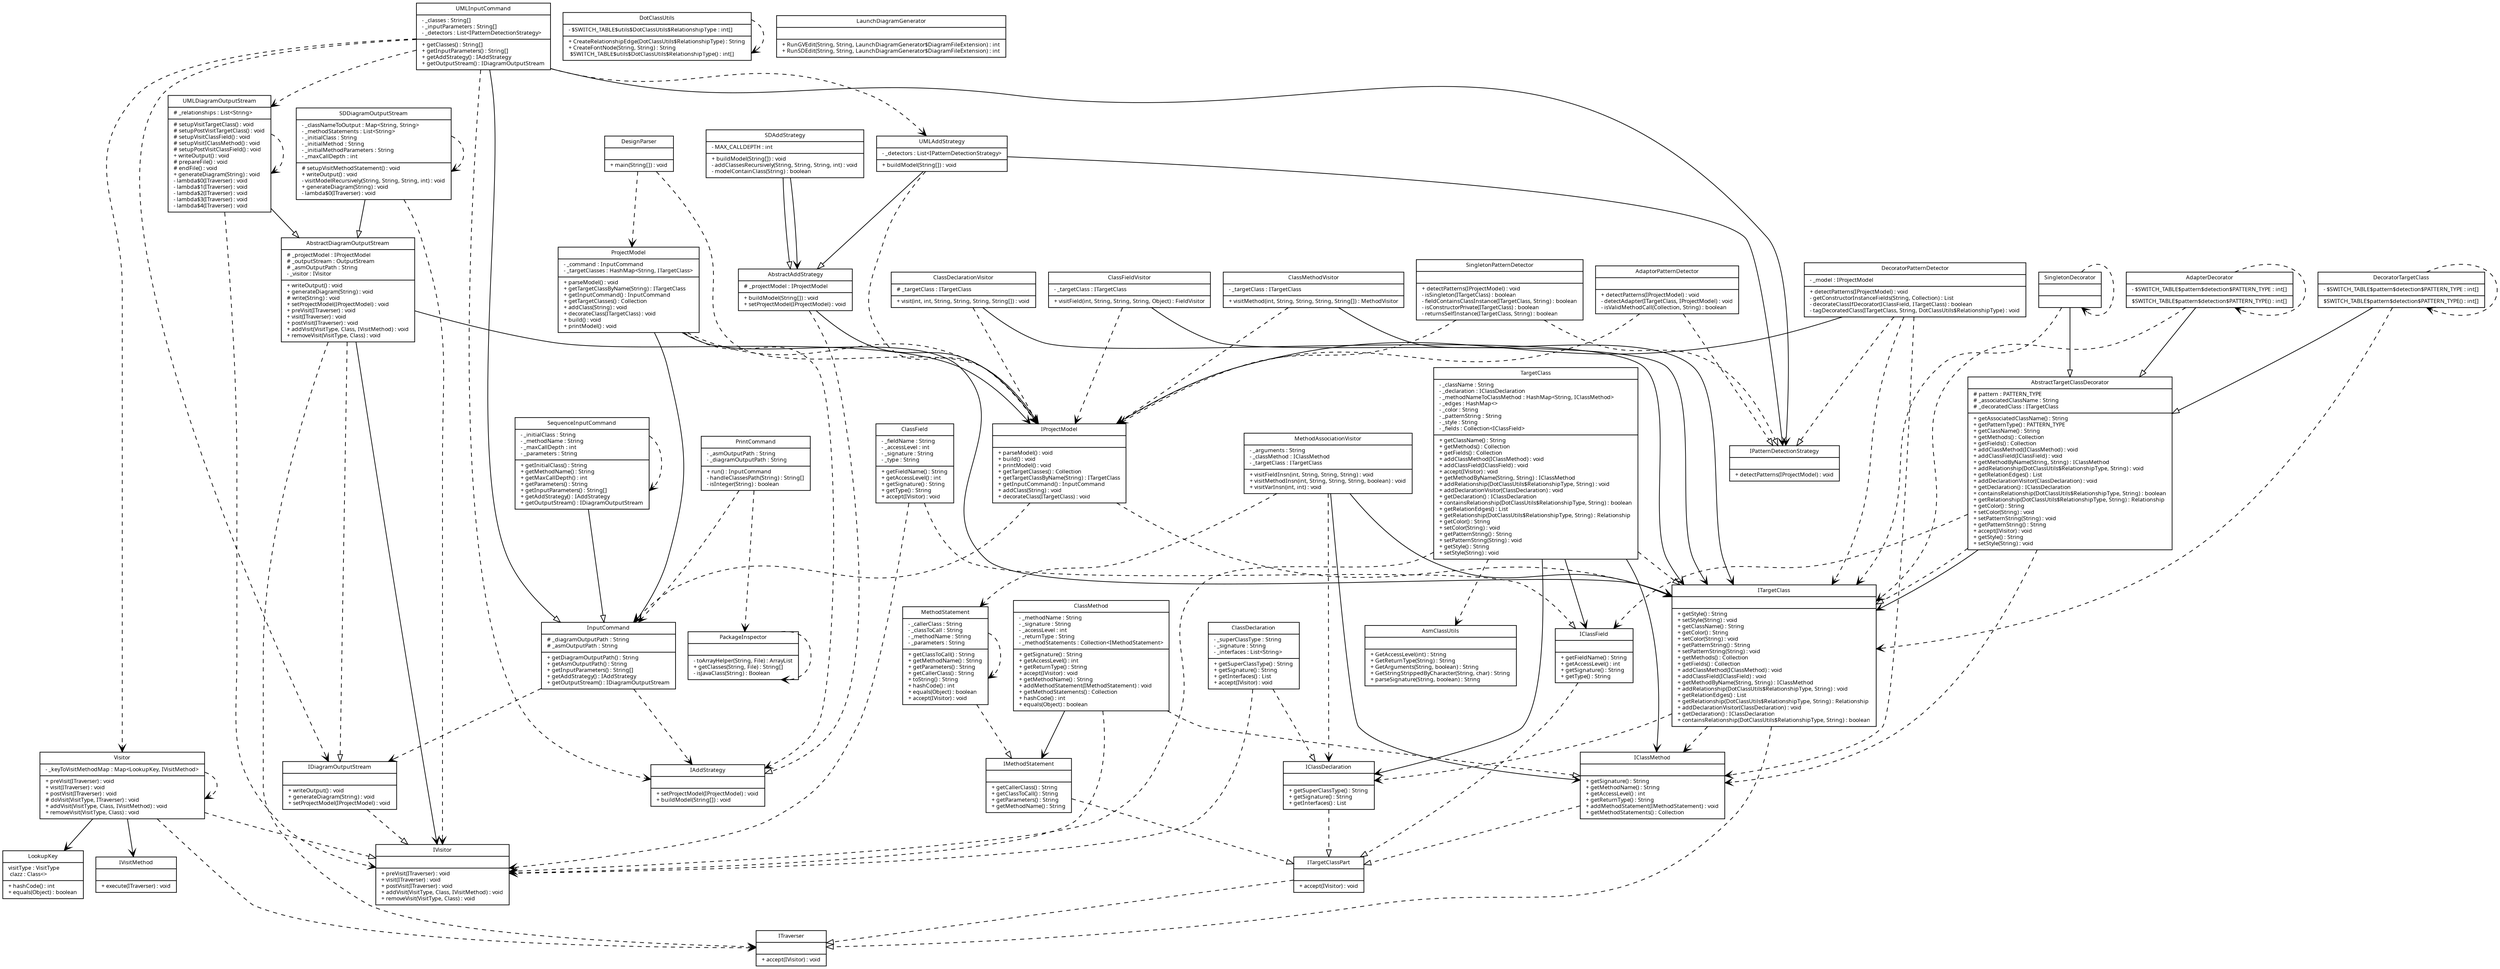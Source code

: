 digraph G {
node [
	fontname = "Sans"
	fontsize = 8
	shape = "record"
]

IClassField[
	style = solid, color = black,label = "{IClassField||+ getFieldName() : String\l+ getAccessLevel() : int\l+ getSignature() : String\l+ getType() : String\l}"
]

IClassMethod[
	style = solid, color = black,label = "{IClassMethod||+ getSignature() : String\l+ getMethodName() : String\l+ getAccessLevel() : int\l+ getReturnType() : String\l+ addMethodStatement(IMethodStatement) : void\l+ getMethodStatements() : Collection\l}"
]

IClassDeclaration[
	style = solid, color = black,label = "{IClassDeclaration||+ getSuperClassType() : String\l+ getSignature() : String\l+ getInterfaces() : List\l}"
]

IMethodStatement[
	style = solid, color = black,label = "{IMethodStatement||+ getCallerClass() : String\l+ getClassToCall() : String\l+ getParameters() : String\l+ getMethodName() : String\l}"
]

IProjectModel[
	style = solid, color = black,label = "{IProjectModel||+ parseModel() : void\l+ build() : void\l+ printModel() : void\l+ getTargetClasses() : Collection\l+ getTargetClassByName(String) : ITargetClass\l+ getInputCommand() : InputCommand\l+ addClass(String) : void\l+ decorateClass(ITargetClass) : void\l}"
]

ITargetClass[
	style = solid, color = black,label = "{ITargetClass||+ getStyle() : String\l+ setStyle(String) : void\l+ getClassName() : String\l+ getColor() : String\l+ setColor(String) : void\l+ getPatternString() : String\l+ setPatternString(String) : void\l+ getMethods() : Collection\l+ getFields() : Collection\l+ addClassMethod(IClassMethod) : void\l+ addClassField(IClassField) : void\l+ getMethodByName(String, String) : IClassMethod\l+ addRelationship(DotClassUtils$RelationshipType, String) : void\l+ getRelationEdges() : List\l+ getRelationship(DotClassUtils$RelationshipType, String) : Relationship\l+ addDeclarationVisitor(ClassDeclaration) : void\l+ getDeclaration() : IClassDeclaration\l+ containsRelationship(DotClassUtils$RelationshipType, String) : boolean\l}"
]

ITargetClassPart[
	style = solid, color = black,label = "{ITargetClassPart||+ accept(IVisitor) : void\l}"
]

ClassField[
	style = solid, color = black,label = "{ClassField|- _fieldName : String\l- _accessLevel : int\l- _signature : String\l- _type : String\l|+ getFieldName() : String\l+ getAccessLevel() : int\l+ getSignature() : String\l+ getType() : String\l+ accept(IVisitor) : void\l}"
]

ClassMethod[
	style = solid, color = black,label = "{ClassMethod|- _methodName : String\l- _signature : String\l- _accessLevel : int\l- _returnType : String\l- _methodStatements : Collection\<IMethodStatement\>\l|+ getSignature() : String\l+ getAccessLevel() : int\l+ getReturnType() : String\l+ accept(IVisitor) : void\l+ getMethodName() : String\l+ addMethodStatement(IMethodStatement) : void\l+ getMethodStatements() : Collection\l+ hashCode() : int\l+ equals(Object) : boolean\l}"
]

ClassDeclaration[
	style = solid, color = black,label = "{ClassDeclaration|- _superClassType : String\l- _signature : String\l- _interfaces : List\<String\>\l|+ getSuperClassType() : String\l+ getSignature() : String\l+ getInterfaces() : List\l+ accept(IVisitor) : void\l}"
]

MethodStatement[
	style = solid, color = black,label = "{MethodStatement|- _callerClass : String\l- _classToCall : String\l- _methodName : String\l- _parameters : String\l|+ getClassToCall() : String\l+ getMethodName() : String\l+ getParameters() : String\l+ getCallerClass() : String\l+ toString() : String\l+ hashCode() : int\l+ equals(Object) : boolean\l+ accept(IVisitor) : void\l}"
]

ProjectModel[
	style = solid, color = black,label = "{ProjectModel|- _command : InputCommand\l- _targetClasses : HashMap\<String, ITargetClass\>\l|+ parseModel() : void\l+ getTargetClassByName(String) : ITargetClass\l+ getInputCommand() : InputCommand\l+ getTargetClasses() : Collection\l+ addClass(String) : void\l+ decorateClass(ITargetClass) : void\l+ build() : void\l+ printModel() : void\l}"
]

TargetClass[
	style = solid, color = black,label = "{TargetClass|- _className : String\l- _declaration : IClassDeclaration\l- _methodNameToClassMethod : HashMap\<String, IClassMethod\>\l- _edges : HashMap\<\>\l- _color : String\l- _patternString : String\l- _style : String\l- _fields : Collection\<IClassField\>\l|+ getClassName() : String\l+ getMethods() : Collection\l+ getFields() : Collection\l+ addClassMethod(IClassMethod) : void\l+ addClassField(IClassField) : void\l+ accept(IVisitor) : void\l+ getMethodByName(String, String) : IClassMethod\l+ addRelationship(DotClassUtils$RelationshipType, String) : void\l+ addDeclarationVisitor(ClassDeclaration) : void\l+ getDeclaration() : IClassDeclaration\l+ containsRelationship(DotClassUtils$RelationshipType, String) : boolean\l+ getRelationEdges() : List\l+ getRelationship(DotClassUtils$RelationshipType, String) : Relationship\l+ getColor() : String\l+ setColor(String) : void\l+ getPatternString() : String\l+ setPatternString(String) : void\l+ getStyle() : String\l+ setStyle(String) : void\l}"
]

PrintCommand[
	style = solid, color = black,label = "{PrintCommand|- _asmOutputPath : String\l- _diagramOutputPath : String\l|+ run() : InputCommand\l- handleClassesPath(String) : String[]\l- isInteger(String) : boolean\l}"
]

ClassDeclarationVisitor[
	style = solid, color = black,label = "{ClassDeclarationVisitor|# _targetClass : ITargetClass\l|+ visit(int, int, String, String, String, String[]) : void\l}"
]

ClassFieldVisitor[
	style = solid, color = black,label = "{ClassFieldVisitor|- _targetClass : ITargetClass\l|+ visitField(int, String, String, String, Object) : FieldVisitor\l}"
]

ClassMethodVisitor[
	style = solid, color = black,label = "{ClassMethodVisitor|- _targetClass : ITargetClass\l|+ visitMethod(int, String, String, String, String[]) : MethodVisitor\l}"
]

MethodAssociationVisitor[
	style = solid, color = black,label = "{MethodAssociationVisitor|- _arguments : String\l- _classMethod : IClassMethod\l- _targetClass : ITargetClass\l|+ visitFieldInsn(int, String, String, String) : void\l+ visitMethodInsn(int, String, String, String, boolean) : void\l+ visitVarInsn(int, int) : void\l}"
]

DesignParser[
	style = solid, color = black,label = "{DesignParser||+ main(String[]) : void\l}"
]

AbstractAddStrategy[
	style = solid, color = black,label = "{AbstractAddStrategy|# _projectModel : IProjectModel\l|+ buildModel(String[]) : void\l+ setProjectModel(IProjectModel) : void\l}"
]

IAddStrategy[
	style = solid, color = black,label = "{IAddStrategy||+ setProjectModel(IProjectModel) : void\l+ buildModel(String[]) : void\l}"
]

SDAddStrategy[
	style = solid, color = black,label = "{SDAddStrategy|- MAX_CALLDEPTH : int\l|+ buildModel(String[]) : void\l- addClassesRecursively(String, String, String, int) : void\l- modelContainClass(String) : boolean\l}"
]

UMLAddStrategy[
	style = solid, color = black,label = "{UMLAddStrategy|- _detectors : List\<IPatternDetectionStrategy\>\l|+ buildModel(String[]) : void\l}"
]

InputCommand[
	style = solid, color = black,label = "{InputCommand|# _diagramOutputPath : String\l# _asmOutputPath : String\l|+ getDiagramOutputPath() : String\l+ getAsmOutputPath() : String\l+ getInputParameters() : String[]\l+ getAddStrategy() : IAddStrategy\l+ getOutputStream() : IDiagramOutputStream\l}"
]

SequenceInputCommand[
	style = solid, color = black,label = "{SequenceInputCommand|- _initialClass : String\l- _methodName : String\l- _maxCallDepth : int\l- _parameters : String\l|+ getInitialClass() : String\l+ getMethodName() : String\l+ getMaxCallDepth() : int\l+ getParameters() : String\l+ getInputParameters() : String[]\l+ getAddStrategy() : IAddStrategy\l+ getOutputStream() : IDiagramOutputStream\l}"
]

UMLInputCommand[
	style = solid, color = black,label = "{UMLInputCommand|- _classes : String[]\l- _inputParameters : String[]\l- _detectors : List\<IPatternDetectionStrategy\>\l|+ getClasses() : String[]\l+ getInputParameters() : String[]\l+ getAddStrategy() : IAddStrategy\l+ getOutputStream() : IDiagramOutputStream\l}"
]

AbstractDiagramOutputStream[
	style = solid, color = black,label = "{AbstractDiagramOutputStream|# _projectModel : IProjectModel\l# _outputStream : OutputStream\l# _asmOutputPath : String\l- _visitor : IVisitor\l|+ writeOutput() : void\l+ generateDiagram(String) : void\l# write(String) : void\l+ setProjectModel(IProjectModel) : void\l+ preVisit(ITraverser) : void\l+ visit(ITraverser) : void\l+ postVisit(ITraverser) : void\l+ addVisit(VisitType, Class, IVisitMethod) : void\l+ removeVisit(VisitType, Class) : void\l}"
]

IDiagramOutputStream[
	style = solid, color = black,label = "{IDiagramOutputStream||+ writeOutput() : void\l+ generateDiagram(String) : void\l+ setProjectModel(IProjectModel) : void\l}"
]

SDDiagramOutputStream[
	style = solid, color = black,label = "{SDDiagramOutputStream|- _classNameToOutput : Map\<String, String\>\l- _methodStatements : List\<String\>\l- _initialClass : String\l- _initialMethod : String\l- _initialMethodParameters : String\l- _maxCallDepth : int\l|# setupVisitMethodStatement() : void\l+ writeOutput() : void\l- visitModelRecursively(String, String, String, int) : void\l+ generateDiagram(String) : void\l- lambda$0(ITraverser) : void\l}"
]

UMLDiagramOutputStream[
	style = solid, color = black,label = "{UMLDiagramOutputStream|# _relationships : List\<String\>\l|# setupVisitTargetClass() : void\l# setupPostVisitTargetClass() : void\l# setupVisitClassField() : void\l# setupVisitIClassMethod() : void\l# setupPostVisitClassField() : void\l+ writeOutput() : void\l# prepareFile() : void\l# endFile() : void\l+ generateDiagram(String) : void\l- lambda$0(ITraverser) : void\l- lambda$1(ITraverser) : void\l- lambda$2(ITraverser) : void\l- lambda$3(ITraverser) : void\l- lambda$4(ITraverser) : void\l}"
]

AsmClassUtils[
	style = solid, color = black,label = "{AsmClassUtils||+ GetAccessLevel(int) : String\l+ GetReturnType(String) : String\l+ GetArguments(String, boolean) : String\l+ GetStringStrippedByCharacter(String, char) : String\l+ parseSignature(String, boolean) : String\l}"
]

DotClassUtils[
	style = solid, color = black,label = "{DotClassUtils|- $SWITCH_TABLE$utils$DotClassUtils$RelationshipType : int[]\l|+ CreateRelationshipEdge(DotClassUtils$RelationshipType) : String\l+ CreateFontNode(String, String) : String\l $SWITCH_TABLE$utils$DotClassUtils$RelationshipType() : int[]\l}"
]

LaunchDiagramGenerator[
	style = solid, color = black,label = "{LaunchDiagramGenerator||+ RunGVEdit(String, String, LaunchDiagramGenerator$DiagramFileExtension) : int\l+ RunSDEdit(String, String, LaunchDiagramGenerator$DiagramFileExtension) : int\l}"
]

PackageInspector[
	style = solid, color = black,label = "{PackageInspector||- toArrayHelper(String, File) : ArrayList\l+ getClasses(String, File) : String[]\l- isJavaClass(String) : Boolean\l}"
]

ITraverser[
	style = solid, color = black,label = "{ITraverser||+ accept(IVisitor) : void\l}"
]

IVisitMethod[
	style = solid, color = black,label = "{IVisitMethod||+ execute(ITraverser) : void\l}"
]

IVisitor[
	style = solid, color = black,label = "{IVisitor||+ preVisit(ITraverser) : void\l+ visit(ITraverser) : void\l+ postVisit(ITraverser) : void\l+ addVisit(VisitType, Class, IVisitMethod) : void\l+ removeVisit(VisitType, Class) : void\l}"
]

Visitor[
	style = solid, color = black,label = "{Visitor|- _keyToVisitMethodMap : Map\<LookupKey, IVisitMethod\>\l|+ preVisit(ITraverser) : void\l+ visit(ITraverser) : void\l+ postVisit(ITraverser) : void\l# doVisit(VisitType, ITraverser) : void\l+ addVisit(VisitType, Class, IVisitMethod) : void\l+ removeVisit(VisitType, Class) : void\l}"
]

LookupKey[
	style = solid, color = black,label = "{LookupKey| visitType : VisitType\l clazz : Class\<\>\l|+ hashCode() : int\l+ equals(Object) : boolean\l}"
]

AbstractTargetClassDecorator[
	style = solid, color = black,label = "{AbstractTargetClassDecorator|# pattern : PATTERN_TYPE\l# _associatedClassName : String\l# _decoratedClass : ITargetClass\l|+ getAssociatedClassName() : String\l+ getPatternType() : PATTERN_TYPE\l+ getClassName() : String\l+ getMethods() : Collection\l+ getFields() : Collection\l+ addClassMethod(IClassMethod) : void\l+ addClassField(IClassField) : void\l+ getMethodByName(String, String) : IClassMethod\l+ addRelationship(DotClassUtils$RelationshipType, String) : void\l+ getRelationEdges() : List\l+ addDeclarationVisitor(ClassDeclaration) : void\l+ getDeclaration() : IClassDeclaration\l+ containsRelationship(DotClassUtils$RelationshipType, String) : boolean\l+ getRelationship(DotClassUtils$RelationshipType, String) : Relationship\l+ getColor() : String\l+ setColor(String) : void\l+ setPatternString(String) : void\l+ getPatternString() : String\l+ accept(IVisitor) : void\l+ getStyle() : String\l+ setStyle(String) : void\l}"
]

AdapterDecorator[
	style = solid, color = black,label = "{AdapterDecorator|- $SWITCH_TABLE$pattern$detection$PATTERN_TYPE : int[]\l| $SWITCH_TABLE$pattern$detection$PATTERN_TYPE() : int[]\l}"
]

DecoratorTargetClass[
	style = solid, color = black,label = "{DecoratorTargetClass|- $SWITCH_TABLE$pattern$detection$PATTERN_TYPE : int[]\l| $SWITCH_TABLE$pattern$detection$PATTERN_TYPE() : int[]\l}"
]

SingletonDecorator[
	style = solid, color = black,label = "{SingletonDecorator||}"
]

AdaptorPatternDetector[
	style = solid, color = black,label = "{AdaptorPatternDetector||+ detectPatterns(IProjectModel) : void\l- detectAdapter(ITargetClass, IProjectModel) : void\l- isValidMethodCall(Collection, String) : boolean\l}"
]

DecoratorPatternDetector[
	style = solid, color = black,label = "{DecoratorPatternDetector|- _model : IProjectModel\l|+ detectPatterns(IProjectModel) : void\l- getConstructorInstanceFields(String, Collection) : List\l- decorateClassIfDecorator(IClassField, ITargetClass) : boolean\l- tagDecoratedClass(ITargetClass, String, DotClassUtils$RelationshipType) : void\l}"
]

SingletonPatternDetector[
	style = solid, color = black,label = "{SingletonPatternDetector||+ detectPatterns(IProjectModel) : void\l- isSingleton(ITargetClass) : boolean\l- fieldContainsClassInstance(ITargetClass, String) : boolean\l- isConstructorPrivate(ITargetClass) : boolean\l- returnsSelfInstance(ITargetClass, String) : boolean\l}"
]

IPatternDetectionStrategy[
	style = solid, color = black,label = "{IPatternDetectionStrategy||+ detectPatterns(IProjectModel) : void\l}"
]

IClassField -> ITargetClassPart[arrowhead = "empty",style = "dashed"];
IClassMethod -> ITargetClassPart[arrowhead = "empty",style = "dashed"];
IClassDeclaration -> ITargetClassPart[arrowhead = "empty",style = "dashed"];
IMethodStatement -> ITargetClassPart[arrowhead = "empty",style = "dashed"];
IProjectModel -> ITargetClass[arrowhead = "vee",style = "dashed"];
IProjectModel -> InputCommand[arrowhead = "vee",style = "dashed"];
ITargetClass -> ITraverser[arrowhead = "empty",style = "dashed"];
ITargetClass -> IClassMethod[arrowhead = "vee",style = "dashed"];
ITargetClass -> IClassDeclaration[arrowhead = "vee",style = "dashed"];
ITargetClassPart -> ITraverser[arrowhead = "empty",style = "dashed"];
ClassField -> IClassField[arrowhead = "empty",style = "dashed"];
ClassField -> IVisitor[arrowhead = "vee",style = "dashed"];
ClassMethod -> IClassMethod[arrowhead = "empty",style = "dashed"];
ClassMethod -> IMethodStatement[arrowhead = "vee",style = "solid"];
ClassMethod -> IVisitor[arrowhead = "vee",style = "dashed"];
ClassDeclaration -> IClassDeclaration[arrowhead = "empty",style = "dashed"];
ClassDeclaration -> IVisitor[arrowhead = "vee",style = "dashed"];
MethodStatement -> IMethodStatement[arrowhead = "empty",style = "dashed"];
MethodStatement -> MethodStatement[arrowhead = "vee",style = "dashed"];
ProjectModel -> IProjectModel[arrowhead = "empty",style = "dashed"];
ProjectModel -> InputCommand[arrowhead = "vee",style = "solid"];
ProjectModel -> ITargetClass[arrowhead = "vee",style = "solid"];
ProjectModel -> IAddStrategy[arrowhead = "vee",style = "dashed"];
TargetClass -> ITargetClass[arrowhead = "empty",style = "dashed"];
TargetClass -> IClassDeclaration[arrowhead = "vee",style = "solid"];
TargetClass -> IClassMethod[arrowhead = "vee",style = "solid"];
TargetClass -> IClassField[arrowhead = "vee",style = "solid"];
TargetClass -> AsmClassUtils[arrowhead = "vee",style = "dashed"];
TargetClass -> IVisitor[arrowhead = "vee",style = "dashed"];
PrintCommand -> InputCommand[arrowhead = "vee",style = "dashed"];
PrintCommand -> PackageInspector[arrowhead = "vee",style = "dashed"];
ClassDeclarationVisitor -> ITargetClass[arrowhead = "vee",style = "solid"];
ClassDeclarationVisitor -> IProjectModel[arrowhead = "vee",style = "dashed"];
ClassFieldVisitor -> ITargetClass[arrowhead = "vee",style = "solid"];
ClassFieldVisitor -> IProjectModel[arrowhead = "vee",style = "dashed"];
ClassMethodVisitor -> ITargetClass[arrowhead = "vee",style = "solid"];
ClassMethodVisitor -> IProjectModel[arrowhead = "vee",style = "dashed"];
MethodAssociationVisitor -> IClassMethod[arrowhead = "vee",style = "solid"];
MethodAssociationVisitor -> ITargetClass[arrowhead = "vee",style = "solid"];
MethodAssociationVisitor -> IClassDeclaration[arrowhead = "vee",style = "dashed"];
MethodAssociationVisitor -> MethodStatement[arrowhead = "vee",style = "dashed"];
DesignParser -> ProjectModel[arrowhead = "vee",style = "dashed"];
DesignParser -> IProjectModel[arrowhead = "vee",style = "dashed"];
AbstractAddStrategy -> IAddStrategy[arrowhead = "empty",style = "dashed"];
AbstractAddStrategy -> IProjectModel[arrowhead = "vee",style = "solid"];
SDAddStrategy -> AbstractAddStrategy[arrowhead = "empty",style = "solid"];
SDAddStrategy -> AbstractAddStrategy[arrowhead = "vee",style = "solid"];
UMLAddStrategy -> AbstractAddStrategy[arrowhead = "empty",style = "solid"];
UMLAddStrategy -> IPatternDetectionStrategy[arrowhead = "vee",style = "solid"];
UMLAddStrategy -> IProjectModel[arrowhead = "vee",style = "dashed"];
InputCommand -> IAddStrategy[arrowhead = "vee",style = "dashed"];
InputCommand -> IDiagramOutputStream[arrowhead = "vee",style = "dashed"];
SequenceInputCommand -> InputCommand[arrowhead = "empty",style = "solid"];
SequenceInputCommand -> SequenceInputCommand[arrowhead = "vee",style = "dashed"];
UMLInputCommand -> InputCommand[arrowhead = "empty",style = "solid"];
UMLInputCommand -> IPatternDetectionStrategy[arrowhead = "vee",style = "solid"];
UMLInputCommand -> IAddStrategy[arrowhead = "vee",style = "dashed"];
UMLInputCommand -> UMLAddStrategy[arrowhead = "vee",style = "dashed"];
UMLInputCommand -> IDiagramOutputStream[arrowhead = "vee",style = "dashed"];
UMLInputCommand -> Visitor[arrowhead = "vee",style = "dashed"];
UMLInputCommand -> UMLDiagramOutputStream[arrowhead = "vee",style = "dashed"];
AbstractDiagramOutputStream -> IDiagramOutputStream[arrowhead = "empty",style = "dashed"];
AbstractDiagramOutputStream -> IProjectModel[arrowhead = "vee",style = "solid"];
AbstractDiagramOutputStream -> IVisitor[arrowhead = "vee",style = "solid"];
AbstractDiagramOutputStream -> ITraverser[arrowhead = "vee",style = "dashed"];
IDiagramOutputStream -> IVisitor[arrowhead = "empty",style = "dashed"];
SDDiagramOutputStream -> AbstractDiagramOutputStream[arrowhead = "empty",style = "solid"];
SDDiagramOutputStream -> IVisitor[arrowhead = "vee",style = "dashed"];
SDDiagramOutputStream -> SDDiagramOutputStream[arrowhead = "vee",style = "dashed"];
UMLDiagramOutputStream -> AbstractDiagramOutputStream[arrowhead = "empty",style = "solid"];
UMLDiagramOutputStream -> IVisitor[arrowhead = "vee",style = "dashed"];
UMLDiagramOutputStream -> UMLDiagramOutputStream[arrowhead = "vee",style = "dashed"];
DotClassUtils -> DotClassUtils[arrowhead = "vee",style = "dashed"];
PackageInspector -> PackageInspector[arrowhead = "vee",style = "dashed"];
Visitor -> IVisitor[arrowhead = "empty",style = "dashed"];
Visitor -> LookupKey[arrowhead = "vee",style = "solid"];
Visitor -> IVisitMethod[arrowhead = "vee",style = "solid"];
Visitor -> ITraverser[arrowhead = "vee",style = "dashed"];
Visitor -> Visitor[arrowhead = "vee",style = "dashed"];
AbstractTargetClassDecorator -> ITargetClass[arrowhead = "empty",style = "dashed"];
AbstractTargetClassDecorator -> ITargetClass[arrowhead = "vee",style = "solid"];
AbstractTargetClassDecorator -> IClassMethod[arrowhead = "vee",style = "dashed"];
AbstractTargetClassDecorator -> IClassField[arrowhead = "vee",style = "dashed"];
AdapterDecorator -> AbstractTargetClassDecorator[arrowhead = "empty",style = "solid"];
AdapterDecorator -> ITargetClass[arrowhead = "vee",style = "dashed"];
AdapterDecorator -> AdapterDecorator[arrowhead = "vee",style = "dashed"];
DecoratorTargetClass -> AbstractTargetClassDecorator[arrowhead = "empty",style = "solid"];
DecoratorTargetClass -> ITargetClass[arrowhead = "vee",style = "dashed"];
DecoratorTargetClass -> DecoratorTargetClass[arrowhead = "vee",style = "dashed"];
SingletonDecorator -> AbstractTargetClassDecorator[arrowhead = "empty",style = "solid"];
SingletonDecorator -> ITargetClass[arrowhead = "vee",style = "dashed"];
SingletonDecorator -> SingletonDecorator[arrowhead = "vee",style = "dashed"];
AdaptorPatternDetector -> IPatternDetectionStrategy[arrowhead = "empty",style = "dashed"];
AdaptorPatternDetector -> IProjectModel[arrowhead = "vee",style = "dashed"];
DecoratorPatternDetector -> IPatternDetectionStrategy[arrowhead = "empty",style = "dashed"];
DecoratorPatternDetector -> IProjectModel[arrowhead = "vee",style = "solid"];
DecoratorPatternDetector -> ITargetClass[arrowhead = "vee",style = "dashed"];
DecoratorPatternDetector -> IClassMethod[arrowhead = "vee",style = "dashed"];
SingletonPatternDetector -> IPatternDetectionStrategy[arrowhead = "empty",style = "dashed"];
SingletonPatternDetector -> IProjectModel[arrowhead = "vee",style = "dashed"];

}